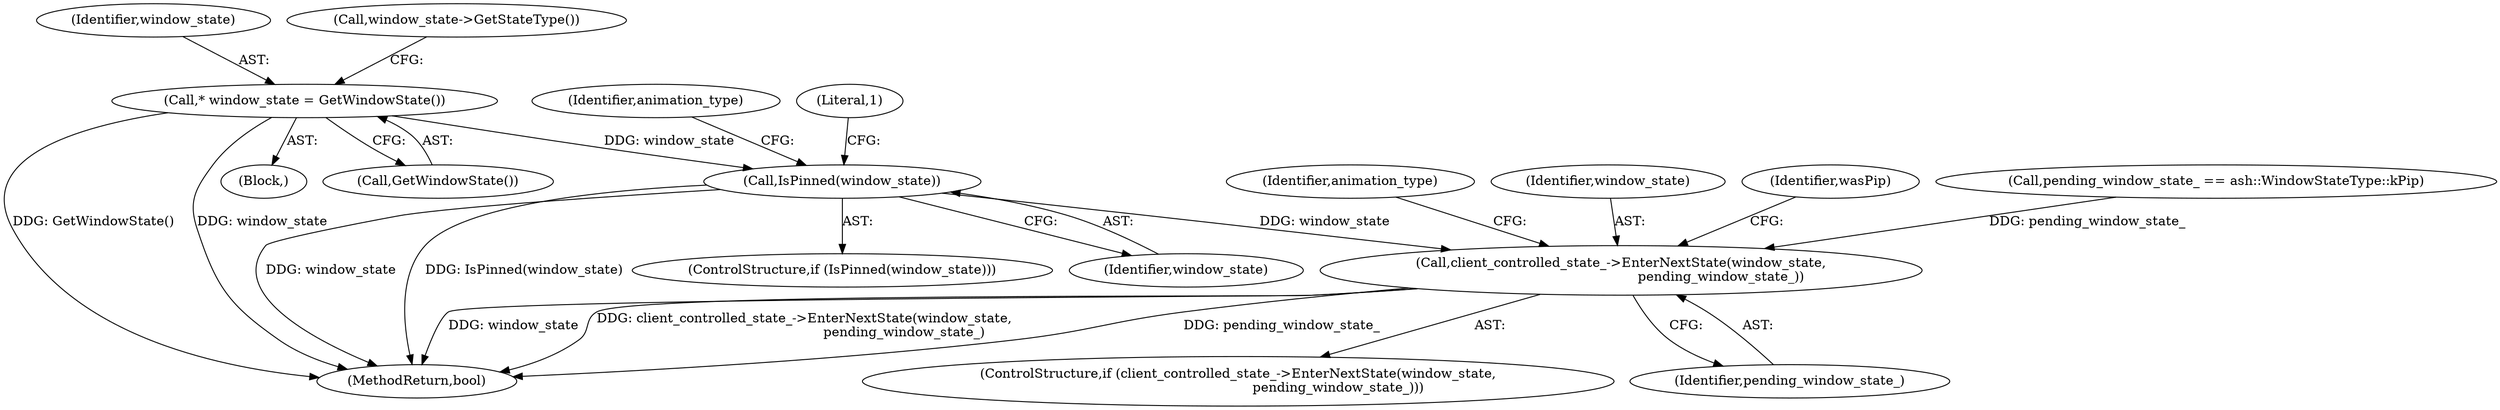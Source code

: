 digraph "0_Chrome_9c90f2cec381a0460e3879eb8efd14bac4488dbe_0@pointer" {
"1000138" [label="(Call,IsPinned(window_state))"];
"1000119" [label="(Call,* window_state = GetWindowState())"];
"1000205" [label="(Call,client_controlled_state_->EnterNextState(window_state,\n                                                pending_window_state_))"];
"1000121" [label="(Call,GetWindowState())"];
"1000210" [label="(Identifier,animation_type)"];
"1000138" [label="(Call,IsPinned(window_state))"];
"1000222" [label="(MethodReturn,bool)"];
"1000119" [label="(Call,* window_state = GetWindowState())"];
"1000149" [label="(Identifier,animation_type)"];
"1000137" [label="(ControlStructure,if (IsPinned(window_state)))"];
"1000204" [label="(ControlStructure,if (client_controlled_state_->EnterNextState(window_state,\n                                                pending_window_state_)))"];
"1000104" [label="(Block,)"];
"1000206" [label="(Identifier,window_state)"];
"1000143" [label="(Literal,1)"];
"1000213" [label="(Identifier,wasPip)"];
"1000120" [label="(Identifier,window_state)"];
"1000139" [label="(Identifier,window_state)"];
"1000207" [label="(Identifier,pending_window_state_)"];
"1000124" [label="(Call,window_state->GetStateType())"];
"1000176" [label="(Call,pending_window_state_ == ash::WindowStateType::kPip)"];
"1000205" [label="(Call,client_controlled_state_->EnterNextState(window_state,\n                                                pending_window_state_))"];
"1000138" -> "1000137"  [label="AST: "];
"1000138" -> "1000139"  [label="CFG: "];
"1000139" -> "1000138"  [label="AST: "];
"1000143" -> "1000138"  [label="CFG: "];
"1000149" -> "1000138"  [label="CFG: "];
"1000138" -> "1000222"  [label="DDG: window_state"];
"1000138" -> "1000222"  [label="DDG: IsPinned(window_state)"];
"1000119" -> "1000138"  [label="DDG: window_state"];
"1000138" -> "1000205"  [label="DDG: window_state"];
"1000119" -> "1000104"  [label="AST: "];
"1000119" -> "1000121"  [label="CFG: "];
"1000120" -> "1000119"  [label="AST: "];
"1000121" -> "1000119"  [label="AST: "];
"1000124" -> "1000119"  [label="CFG: "];
"1000119" -> "1000222"  [label="DDG: GetWindowState()"];
"1000119" -> "1000222"  [label="DDG: window_state"];
"1000205" -> "1000204"  [label="AST: "];
"1000205" -> "1000207"  [label="CFG: "];
"1000206" -> "1000205"  [label="AST: "];
"1000207" -> "1000205"  [label="AST: "];
"1000210" -> "1000205"  [label="CFG: "];
"1000213" -> "1000205"  [label="CFG: "];
"1000205" -> "1000222"  [label="DDG: pending_window_state_"];
"1000205" -> "1000222"  [label="DDG: window_state"];
"1000205" -> "1000222"  [label="DDG: client_controlled_state_->EnterNextState(window_state,\n                                                pending_window_state_)"];
"1000176" -> "1000205"  [label="DDG: pending_window_state_"];
}
